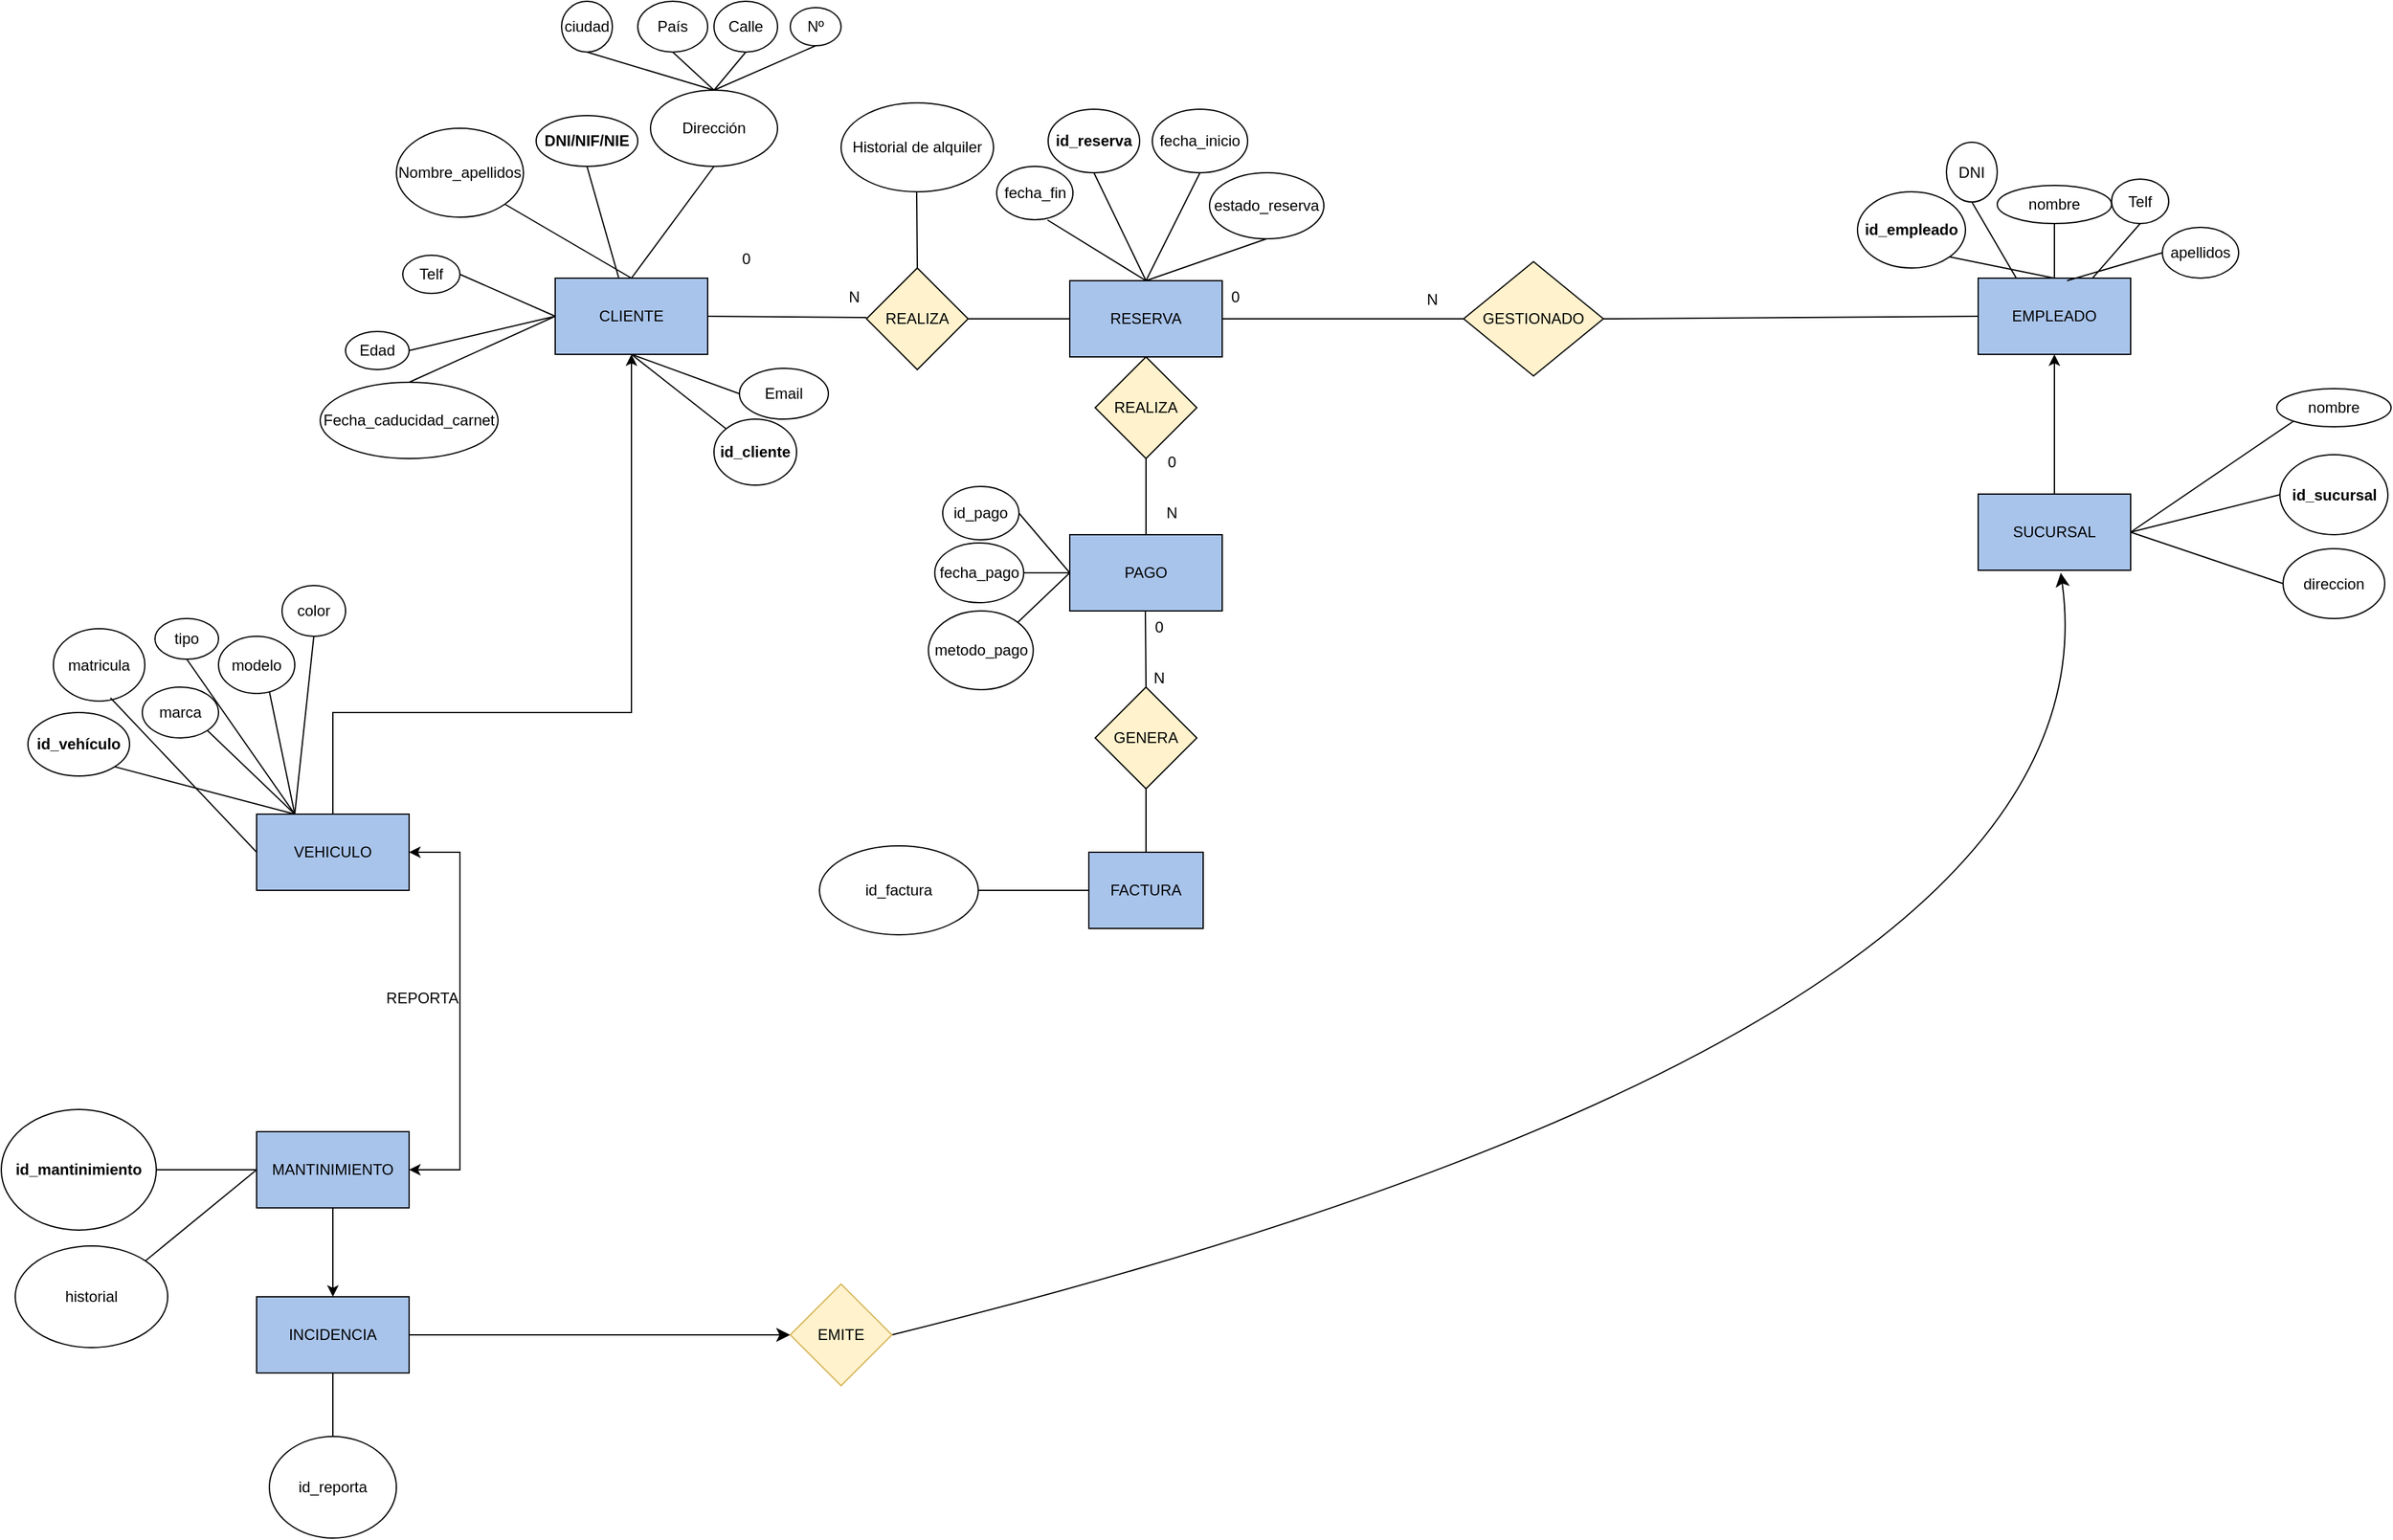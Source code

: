 <mxfile version="27.0.5">
  <diagram id="R2lEEEUBdFMjLlhIrx00" name="Page-1">
    <mxGraphModel dx="2791" dy="1184" grid="1" gridSize="10" guides="1" tooltips="1" connect="1" arrows="1" fold="1" page="1" pageScale="1" pageWidth="850" pageHeight="1100" math="0" shadow="0" extFonts="Permanent Marker^https://fonts.googleapis.com/css?family=Permanent+Marker">
      <root>
        <mxCell id="0" />
        <mxCell id="1" parent="0" />
        <mxCell id="V3qszUc2DDFbUSEGO7iu-2" value="CLIENTE" style="rounded=0;whiteSpace=wrap;html=1;fillColor=#A9C4EB;" parent="1" vertex="1">
          <mxGeometry x="155" y="238" width="120" height="60" as="geometry" />
        </mxCell>
        <mxCell id="V3qszUc2DDFbUSEGO7iu-3" value="Dirección" style="ellipse;whiteSpace=wrap;html=1;" parent="1" vertex="1">
          <mxGeometry x="230" y="90" width="100" height="60" as="geometry" />
        </mxCell>
        <mxCell id="V3qszUc2DDFbUSEGO7iu-5" value="&lt;b&gt;DNI/NIF/NIE&lt;/b&gt;" style="ellipse;whiteSpace=wrap;html=1;" parent="1" vertex="1">
          <mxGeometry x="140" y="110" width="80" height="40" as="geometry" />
        </mxCell>
        <mxCell id="V3qszUc2DDFbUSEGO7iu-6" value="Nombre_apellidos" style="ellipse;whiteSpace=wrap;html=1;" parent="1" vertex="1">
          <mxGeometry x="30" y="120" width="100" height="70" as="geometry" />
        </mxCell>
        <mxCell id="V3qszUc2DDFbUSEGO7iu-7" value="Telf" style="ellipse;whiteSpace=wrap;html=1;" parent="1" vertex="1">
          <mxGeometry x="35" y="220" width="45" height="30" as="geometry" />
        </mxCell>
        <mxCell id="V3qszUc2DDFbUSEGO7iu-8" value="Email" style="ellipse;whiteSpace=wrap;html=1;" parent="1" vertex="1">
          <mxGeometry x="300" y="309" width="70" height="40" as="geometry" />
        </mxCell>
        <mxCell id="V3qszUc2DDFbUSEGO7iu-9" value="Fecha_caducidad_carnet" style="ellipse;whiteSpace=wrap;html=1;" parent="1" vertex="1">
          <mxGeometry x="-30" y="320" width="140" height="60" as="geometry" />
        </mxCell>
        <mxCell id="V3qszUc2DDFbUSEGO7iu-10" value="Edad" style="ellipse;whiteSpace=wrap;html=1;" parent="1" vertex="1">
          <mxGeometry x="-10" y="280" width="50" height="30" as="geometry" />
        </mxCell>
        <mxCell id="V3qszUc2DDFbUSEGO7iu-13" value="" style="endArrow=none;html=1;rounded=0;entryX=0.5;entryY=1;entryDx=0;entryDy=0;exitX=0.5;exitY=0;exitDx=0;exitDy=0;" parent="1" source="V3qszUc2DDFbUSEGO7iu-2" target="V3qszUc2DDFbUSEGO7iu-3" edge="1">
          <mxGeometry width="50" height="50" relative="1" as="geometry">
            <mxPoint x="220" y="240" as="sourcePoint" />
            <mxPoint x="270" y="190" as="targetPoint" />
          </mxGeometry>
        </mxCell>
        <mxCell id="V3qszUc2DDFbUSEGO7iu-14" value="" style="endArrow=none;html=1;rounded=0;exitX=0.417;exitY=0;exitDx=0;exitDy=0;exitPerimeter=0;entryX=0.5;entryY=1;entryDx=0;entryDy=0;" parent="1" source="V3qszUc2DDFbUSEGO7iu-2" target="V3qszUc2DDFbUSEGO7iu-5" edge="1">
          <mxGeometry width="50" height="50" relative="1" as="geometry">
            <mxPoint x="200" y="230" as="sourcePoint" />
            <mxPoint x="160" y="150" as="targetPoint" />
          </mxGeometry>
        </mxCell>
        <mxCell id="V3qszUc2DDFbUSEGO7iu-15" value="" style="endArrow=none;html=1;rounded=0;exitX=0;exitY=0.5;exitDx=0;exitDy=0;entryX=0.5;entryY=1;entryDx=0;entryDy=0;" parent="1" source="V3qszUc2DDFbUSEGO7iu-8" target="V3qszUc2DDFbUSEGO7iu-2" edge="1">
          <mxGeometry width="50" height="50" relative="1" as="geometry">
            <mxPoint x="210" y="370" as="sourcePoint" />
            <mxPoint x="220" y="300" as="targetPoint" />
          </mxGeometry>
        </mxCell>
        <mxCell id="V3qszUc2DDFbUSEGO7iu-16" value="" style="endArrow=none;html=1;rounded=0;exitX=0.5;exitY=0;exitDx=0;exitDy=0;entryX=0;entryY=0.5;entryDx=0;entryDy=0;" parent="1" source="V3qszUc2DDFbUSEGO7iu-9" target="V3qszUc2DDFbUSEGO7iu-2" edge="1">
          <mxGeometry width="50" height="50" relative="1" as="geometry">
            <mxPoint x="185" y="370" as="sourcePoint" />
            <mxPoint x="175" y="300" as="targetPoint" />
          </mxGeometry>
        </mxCell>
        <mxCell id="V3qszUc2DDFbUSEGO7iu-17" value="" style="endArrow=none;html=1;rounded=0;entryX=0;entryY=0.5;entryDx=0;entryDy=0;exitX=1;exitY=0.5;exitDx=0;exitDy=0;" parent="1" source="V3qszUc2DDFbUSEGO7iu-10" target="V3qszUc2DDFbUSEGO7iu-2" edge="1">
          <mxGeometry width="50" height="50" relative="1" as="geometry">
            <mxPoint x="105" y="300" as="sourcePoint" />
            <mxPoint x="145" y="280" as="targetPoint" />
          </mxGeometry>
        </mxCell>
        <mxCell id="V3qszUc2DDFbUSEGO7iu-18" value="" style="endArrow=none;html=1;rounded=0;entryX=0;entryY=0.5;entryDx=0;entryDy=0;exitX=1;exitY=0.5;exitDx=0;exitDy=0;" parent="1" source="V3qszUc2DDFbUSEGO7iu-7" target="V3qszUc2DDFbUSEGO7iu-2" edge="1">
          <mxGeometry width="50" height="50" relative="1" as="geometry">
            <mxPoint x="105" y="244.5" as="sourcePoint" />
            <mxPoint x="185" y="244.5" as="targetPoint" />
          </mxGeometry>
        </mxCell>
        <mxCell id="V3qszUc2DDFbUSEGO7iu-19" value="" style="endArrow=none;html=1;rounded=0;exitX=0.5;exitY=0;exitDx=0;exitDy=0;entryX=1;entryY=1;entryDx=0;entryDy=0;" parent="1" source="V3qszUc2DDFbUSEGO7iu-2" target="V3qszUc2DDFbUSEGO7iu-6" edge="1">
          <mxGeometry width="50" height="50" relative="1" as="geometry">
            <mxPoint x="120" y="250" as="sourcePoint" />
            <mxPoint x="80" y="190" as="targetPoint" />
          </mxGeometry>
        </mxCell>
        <mxCell id="V3qszUc2DDFbUSEGO7iu-20" value="REALIZA" style="rhombus;whiteSpace=wrap;html=1;fillColor=#FFF2CC;" parent="1" vertex="1">
          <mxGeometry x="400" y="230" width="80" height="80" as="geometry" />
        </mxCell>
        <mxCell id="V3qszUc2DDFbUSEGO7iu-21" value="Historial de alquiler" style="ellipse;whiteSpace=wrap;html=1;" parent="1" vertex="1">
          <mxGeometry x="380" y="100" width="120" height="70" as="geometry" />
        </mxCell>
        <mxCell id="V3qszUc2DDFbUSEGO7iu-22" value="" style="endArrow=none;html=1;rounded=0;" parent="1" edge="1">
          <mxGeometry width="50" height="50" relative="1" as="geometry">
            <mxPoint x="440" y="230" as="sourcePoint" />
            <mxPoint x="439.5" y="170" as="targetPoint" />
          </mxGeometry>
        </mxCell>
        <mxCell id="V3qszUc2DDFbUSEGO7iu-23" value="" style="endArrow=none;html=1;rounded=0;entryX=1;entryY=0.5;entryDx=0;entryDy=0;" parent="1" target="V3qszUc2DDFbUSEGO7iu-2" edge="1">
          <mxGeometry width="50" height="50" relative="1" as="geometry">
            <mxPoint x="400" y="269" as="sourcePoint" />
            <mxPoint x="280" y="269" as="targetPoint" />
          </mxGeometry>
        </mxCell>
        <mxCell id="V3qszUc2DDFbUSEGO7iu-24" value="0" style="text;html=1;align=center;verticalAlign=middle;resizable=0;points=[];autosize=1;strokeColor=none;fillColor=none;" parent="1" vertex="1">
          <mxGeometry x="290" y="208" width="30" height="30" as="geometry" />
        </mxCell>
        <mxCell id="V3qszUc2DDFbUSEGO7iu-25" value="N" style="text;html=1;align=center;verticalAlign=middle;resizable=0;points=[];autosize=1;strokeColor=none;fillColor=none;" parent="1" vertex="1">
          <mxGeometry x="375" y="238" width="30" height="30" as="geometry" />
        </mxCell>
        <mxCell id="V3qszUc2DDFbUSEGO7iu-27" value="RESERVA" style="rounded=0;whiteSpace=wrap;html=1;fillColor=#A9C4EB;" parent="1" vertex="1">
          <mxGeometry x="560" y="240" width="120" height="60" as="geometry" />
        </mxCell>
        <mxCell id="V3qszUc2DDFbUSEGO7iu-28" value="" style="endArrow=none;html=1;rounded=0;entryX=0;entryY=0.5;entryDx=0;entryDy=0;" parent="1" source="V3qszUc2DDFbUSEGO7iu-20" target="V3qszUc2DDFbUSEGO7iu-27" edge="1">
          <mxGeometry width="50" height="50" relative="1" as="geometry">
            <mxPoint x="460" y="320" as="sourcePoint" />
            <mxPoint x="510" y="270" as="targetPoint" />
          </mxGeometry>
        </mxCell>
        <mxCell id="V3qszUc2DDFbUSEGO7iu-29" value="REALIZA" style="rhombus;whiteSpace=wrap;html=1;fillColor=#FFF2CC;" parent="1" vertex="1">
          <mxGeometry x="580" y="300" width="80" height="80" as="geometry" />
        </mxCell>
        <mxCell id="V3qszUc2DDFbUSEGO7iu-30" value="PAGO" style="rounded=0;whiteSpace=wrap;html=1;fillColor=#A9C4EB;" parent="1" vertex="1">
          <mxGeometry x="560" y="440" width="120" height="60" as="geometry" />
        </mxCell>
        <mxCell id="V3qszUc2DDFbUSEGO7iu-31" value="" style="endArrow=none;html=1;rounded=0;exitX=0.5;exitY=0;exitDx=0;exitDy=0;" parent="1" source="V3qszUc2DDFbUSEGO7iu-30" edge="1">
          <mxGeometry width="50" height="50" relative="1" as="geometry">
            <mxPoint x="570" y="430" as="sourcePoint" />
            <mxPoint x="620" y="380" as="targetPoint" />
          </mxGeometry>
        </mxCell>
        <mxCell id="V3qszUc2DDFbUSEGO7iu-32" value="0" style="text;html=1;align=center;verticalAlign=middle;resizable=0;points=[];autosize=1;strokeColor=none;fillColor=none;" parent="1" vertex="1">
          <mxGeometry x="625" y="368" width="30" height="30" as="geometry" />
        </mxCell>
        <mxCell id="V3qszUc2DDFbUSEGO7iu-33" value="N" style="text;html=1;align=center;verticalAlign=middle;resizable=0;points=[];autosize=1;strokeColor=none;fillColor=none;" parent="1" vertex="1">
          <mxGeometry x="625" y="408" width="30" height="30" as="geometry" />
        </mxCell>
        <mxCell id="V3qszUc2DDFbUSEGO7iu-34" value="GENERA" style="rhombus;whiteSpace=wrap;html=1;fillColor=#FFF2CC;" parent="1" vertex="1">
          <mxGeometry x="580" y="560" width="80" height="80" as="geometry" />
        </mxCell>
        <mxCell id="V3qszUc2DDFbUSEGO7iu-35" value="" style="endArrow=none;html=1;rounded=0;exitX=0.5;exitY=0;exitDx=0;exitDy=0;" parent="1" source="V3qszUc2DDFbUSEGO7iu-34" edge="1">
          <mxGeometry width="50" height="50" relative="1" as="geometry">
            <mxPoint x="619.5" y="560" as="sourcePoint" />
            <mxPoint x="619.5" y="500" as="targetPoint" />
          </mxGeometry>
        </mxCell>
        <mxCell id="V3qszUc2DDFbUSEGO7iu-36" value="0" style="text;html=1;align=center;verticalAlign=middle;resizable=0;points=[];autosize=1;strokeColor=none;fillColor=none;" parent="1" vertex="1">
          <mxGeometry x="615" y="498" width="30" height="30" as="geometry" />
        </mxCell>
        <mxCell id="V3qszUc2DDFbUSEGO7iu-37" value="N" style="text;html=1;align=center;verticalAlign=middle;resizable=0;points=[];autosize=1;strokeColor=none;fillColor=none;" parent="1" vertex="1">
          <mxGeometry x="615" y="538" width="30" height="30" as="geometry" />
        </mxCell>
        <mxCell id="V3qszUc2DDFbUSEGO7iu-43" value="FACTURA" style="rounded=0;whiteSpace=wrap;html=1;fillColor=#A9C4EB;" parent="1" vertex="1">
          <mxGeometry x="575" y="690" width="90" height="60" as="geometry" />
        </mxCell>
        <mxCell id="V3qszUc2DDFbUSEGO7iu-44" value="id_factura" style="ellipse;whiteSpace=wrap;html=1;" parent="1" vertex="1">
          <mxGeometry x="363" y="685" width="125" height="70" as="geometry" />
        </mxCell>
        <mxCell id="V3qszUc2DDFbUSEGO7iu-47" value="" style="endArrow=none;html=1;rounded=0;exitX=1;exitY=0.5;exitDx=0;exitDy=0;entryX=0;entryY=0.5;entryDx=0;entryDy=0;" parent="1" source="V3qszUc2DDFbUSEGO7iu-44" target="V3qszUc2DDFbUSEGO7iu-43" edge="1">
          <mxGeometry width="50" height="50" relative="1" as="geometry">
            <mxPoint x="460" y="620" as="sourcePoint" />
            <mxPoint x="510" y="570" as="targetPoint" />
          </mxGeometry>
        </mxCell>
        <mxCell id="V3qszUc2DDFbUSEGO7iu-53" value="EMPLEADO" style="rounded=0;whiteSpace=wrap;html=1;fillColor=#A9C4EB;" parent="1" vertex="1">
          <mxGeometry x="1275" y="238" width="120" height="60" as="geometry" />
        </mxCell>
        <mxCell id="V3qszUc2DDFbUSEGO7iu-54" value="GESTIONADO" style="rhombus;whiteSpace=wrap;html=1;fillColor=#FFF2CC;" parent="1" vertex="1">
          <mxGeometry x="870" y="225" width="110" height="90" as="geometry" />
        </mxCell>
        <mxCell id="V3qszUc2DDFbUSEGO7iu-55" value="" style="endArrow=none;html=1;rounded=0;exitX=1;exitY=0.5;exitDx=0;exitDy=0;entryX=0;entryY=0.5;entryDx=0;entryDy=0;" parent="1" source="V3qszUc2DDFbUSEGO7iu-27" target="V3qszUc2DDFbUSEGO7iu-54" edge="1">
          <mxGeometry width="50" height="50" relative="1" as="geometry">
            <mxPoint x="930" y="560" as="sourcePoint" />
            <mxPoint x="980" y="510" as="targetPoint" />
          </mxGeometry>
        </mxCell>
        <mxCell id="V3qszUc2DDFbUSEGO7iu-56" value="0" style="text;html=1;align=center;verticalAlign=middle;resizable=0;points=[];autosize=1;strokeColor=none;fillColor=none;" parent="1" vertex="1">
          <mxGeometry x="675" y="238" width="30" height="30" as="geometry" />
        </mxCell>
        <mxCell id="V3qszUc2DDFbUSEGO7iu-57" value="N" style="text;html=1;align=center;verticalAlign=middle;resizable=0;points=[];autosize=1;strokeColor=none;fillColor=none;" parent="1" vertex="1">
          <mxGeometry x="830" y="240" width="30" height="30" as="geometry" />
        </mxCell>
        <mxCell id="V3qszUc2DDFbUSEGO7iu-60" value="" style="endArrow=none;html=1;rounded=0;exitX=1;exitY=0.5;exitDx=0;exitDy=0;entryX=0;entryY=0.5;entryDx=0;entryDy=0;" parent="1" source="V3qszUc2DDFbUSEGO7iu-54" target="V3qszUc2DDFbUSEGO7iu-53" edge="1">
          <mxGeometry width="50" height="50" relative="1" as="geometry">
            <mxPoint x="1060" y="440" as="sourcePoint" />
            <mxPoint x="1110" y="390" as="targetPoint" />
          </mxGeometry>
        </mxCell>
        <mxCell id="V3qszUc2DDFbUSEGO7iu-61" value="&lt;b&gt;id_empleado&lt;/b&gt;" style="ellipse;whiteSpace=wrap;html=1;" parent="1" vertex="1">
          <mxGeometry x="1180" y="170" width="85" height="60" as="geometry" />
        </mxCell>
        <mxCell id="V3qszUc2DDFbUSEGO7iu-62" value="nombre" style="ellipse;whiteSpace=wrap;html=1;" parent="1" vertex="1">
          <mxGeometry x="1290" y="165" width="90" height="30" as="geometry" />
        </mxCell>
        <mxCell id="V3qszUc2DDFbUSEGO7iu-63" value="apellidos" style="ellipse;whiteSpace=wrap;html=1;" parent="1" vertex="1">
          <mxGeometry x="1420" y="198" width="60" height="40" as="geometry" />
        </mxCell>
        <mxCell id="V3qszUc2DDFbUSEGO7iu-64" value="DNI" style="ellipse;whiteSpace=wrap;html=1;" parent="1" vertex="1">
          <mxGeometry x="1250" y="131" width="40" height="47" as="geometry" />
        </mxCell>
        <mxCell id="V3qszUc2DDFbUSEGO7iu-65" value="" style="endArrow=none;html=1;rounded=0;exitX=1;exitY=1;exitDx=0;exitDy=0;entryX=0.5;entryY=0;entryDx=0;entryDy=0;" parent="1" source="V3qszUc2DDFbUSEGO7iu-61" target="V3qszUc2DDFbUSEGO7iu-53" edge="1">
          <mxGeometry width="50" height="50" relative="1" as="geometry">
            <mxPoint x="1330" y="220" as="sourcePoint" />
            <mxPoint x="1380" y="170" as="targetPoint" />
          </mxGeometry>
        </mxCell>
        <mxCell id="V3qszUc2DDFbUSEGO7iu-66" value="" style="endArrow=none;html=1;rounded=0;entryX=0.5;entryY=1;entryDx=0;entryDy=0;exitX=0.5;exitY=0;exitDx=0;exitDy=0;" parent="1" source="V3qszUc2DDFbUSEGO7iu-53" target="V3qszUc2DDFbUSEGO7iu-62" edge="1">
          <mxGeometry width="50" height="50" relative="1" as="geometry">
            <mxPoint x="1320" y="237" as="sourcePoint" />
            <mxPoint x="1380" y="170" as="targetPoint" />
          </mxGeometry>
        </mxCell>
        <mxCell id="V3qszUc2DDFbUSEGO7iu-67" value="" style="endArrow=none;html=1;rounded=0;exitX=0.583;exitY=0.033;exitDx=0;exitDy=0;exitPerimeter=0;entryX=0;entryY=0.5;entryDx=0;entryDy=0;" parent="1" source="V3qszUc2DDFbUSEGO7iu-53" target="V3qszUc2DDFbUSEGO7iu-63" edge="1">
          <mxGeometry width="50" height="50" relative="1" as="geometry">
            <mxPoint x="1400" y="240" as="sourcePoint" />
            <mxPoint x="1450" y="190" as="targetPoint" />
          </mxGeometry>
        </mxCell>
        <mxCell id="V3qszUc2DDFbUSEGO7iu-68" value="Telf" style="ellipse;whiteSpace=wrap;html=1;" parent="1" vertex="1">
          <mxGeometry x="1380" y="160" width="45" height="35" as="geometry" />
        </mxCell>
        <mxCell id="V3qszUc2DDFbUSEGO7iu-70" value="" style="endArrow=none;html=1;rounded=0;exitX=0.5;exitY=1;exitDx=0;exitDy=0;entryX=0.25;entryY=0;entryDx=0;entryDy=0;" parent="1" source="V3qszUc2DDFbUSEGO7iu-64" target="V3qszUc2DDFbUSEGO7iu-53" edge="1">
          <mxGeometry width="50" height="50" relative="1" as="geometry">
            <mxPoint x="1275" y="350" as="sourcePoint" />
            <mxPoint x="1325" y="300" as="targetPoint" />
          </mxGeometry>
        </mxCell>
        <mxCell id="V3qszUc2DDFbUSEGO7iu-71" value="" style="endArrow=none;html=1;rounded=0;exitX=0.5;exitY=1;exitDx=0;exitDy=0;entryX=0.75;entryY=0;entryDx=0;entryDy=0;" parent="1" source="V3qszUc2DDFbUSEGO7iu-68" target="V3qszUc2DDFbUSEGO7iu-53" edge="1">
          <mxGeometry width="50" height="50" relative="1" as="geometry">
            <mxPoint x="1280" y="350" as="sourcePoint" />
            <mxPoint x="1320" y="300" as="targetPoint" />
          </mxGeometry>
        </mxCell>
        <mxCell id="V3qszUc2DDFbUSEGO7iu-72" value="País" style="ellipse;whiteSpace=wrap;html=1;" parent="1" vertex="1">
          <mxGeometry x="220" y="20" width="55" height="40" as="geometry" />
        </mxCell>
        <mxCell id="V3qszUc2DDFbUSEGO7iu-73" value="Calle" style="ellipse;whiteSpace=wrap;html=1;" parent="1" vertex="1">
          <mxGeometry x="280" y="20" width="50" height="40" as="geometry" />
        </mxCell>
        <mxCell id="V3qszUc2DDFbUSEGO7iu-74" value="Nº" style="ellipse;whiteSpace=wrap;html=1;" parent="1" vertex="1">
          <mxGeometry x="340" y="25" width="40" height="30" as="geometry" />
        </mxCell>
        <mxCell id="V3qszUc2DDFbUSEGO7iu-76" value="" style="endArrow=none;html=1;rounded=0;exitX=0.5;exitY=0;exitDx=0;exitDy=0;entryX=0.5;entryY=1;entryDx=0;entryDy=0;" parent="1" source="V3qszUc2DDFbUSEGO7iu-3" target="V3qszUc2DDFbUSEGO7iu-72" edge="1">
          <mxGeometry width="50" height="50" relative="1" as="geometry">
            <mxPoint x="980" y="510" as="sourcePoint" />
            <mxPoint x="1030" y="460" as="targetPoint" />
          </mxGeometry>
        </mxCell>
        <mxCell id="V3qszUc2DDFbUSEGO7iu-77" value="" style="endArrow=none;html=1;rounded=0;exitX=0.5;exitY=0;exitDx=0;exitDy=0;entryX=0.5;entryY=1;entryDx=0;entryDy=0;" parent="1" source="V3qszUc2DDFbUSEGO7iu-3" target="V3qszUc2DDFbUSEGO7iu-73" edge="1">
          <mxGeometry width="50" height="50" relative="1" as="geometry">
            <mxPoint x="380" y="100" as="sourcePoint" />
            <mxPoint x="430" y="50" as="targetPoint" />
          </mxGeometry>
        </mxCell>
        <mxCell id="V3qszUc2DDFbUSEGO7iu-78" value="" style="endArrow=none;html=1;rounded=0;exitX=0.5;exitY=0;exitDx=0;exitDy=0;entryX=0.5;entryY=1;entryDx=0;entryDy=0;" parent="1" source="V3qszUc2DDFbUSEGO7iu-3" target="V3qszUc2DDFbUSEGO7iu-74" edge="1">
          <mxGeometry width="50" height="50" relative="1" as="geometry">
            <mxPoint x="350" y="100" as="sourcePoint" />
            <mxPoint x="400" y="50" as="targetPoint" />
          </mxGeometry>
        </mxCell>
        <mxCell id="V3qszUc2DDFbUSEGO7iu-80" value="&lt;b&gt;id_cliente&lt;/b&gt;" style="ellipse;whiteSpace=wrap;html=1;" parent="1" vertex="1">
          <mxGeometry x="280" y="349" width="65" height="52" as="geometry" />
        </mxCell>
        <mxCell id="V3qszUc2DDFbUSEGO7iu-81" value="" style="endArrow=none;html=1;rounded=0;entryX=0.5;entryY=1;entryDx=0;entryDy=0;exitX=0;exitY=0;exitDx=0;exitDy=0;" parent="1" source="V3qszUc2DDFbUSEGO7iu-80" target="V3qszUc2DDFbUSEGO7iu-2" edge="1">
          <mxGeometry width="50" height="50" relative="1" as="geometry">
            <mxPoint x="110" y="600" as="sourcePoint" />
            <mxPoint x="160" y="550" as="targetPoint" />
          </mxGeometry>
        </mxCell>
        <mxCell id="V3qszUc2DDFbUSEGO7iu-82" value="&lt;b&gt;id_reserva&lt;/b&gt;" style="ellipse;whiteSpace=wrap;html=1;" parent="1" vertex="1">
          <mxGeometry x="543" y="105" width="72" height="50" as="geometry" />
        </mxCell>
        <mxCell id="V3qszUc2DDFbUSEGO7iu-83" value="fecha_inicio" style="ellipse;whiteSpace=wrap;html=1;" parent="1" vertex="1">
          <mxGeometry x="625" y="105" width="75" height="50" as="geometry" />
        </mxCell>
        <mxCell id="V3qszUc2DDFbUSEGO7iu-84" value="fecha_fin" style="ellipse;whiteSpace=wrap;html=1;" parent="1" vertex="1">
          <mxGeometry x="502.5" y="150" width="60" height="42" as="geometry" />
        </mxCell>
        <mxCell id="V3qszUc2DDFbUSEGO7iu-85" value="estado_reserva" style="ellipse;whiteSpace=wrap;html=1;" parent="1" vertex="1">
          <mxGeometry x="670" y="155" width="90" height="52" as="geometry" />
        </mxCell>
        <mxCell id="V3qszUc2DDFbUSEGO7iu-87" value="" style="endArrow=none;html=1;rounded=0;entryX=0.5;entryY=1;entryDx=0;entryDy=0;exitX=0.5;exitY=0;exitDx=0;exitDy=0;" parent="1" source="V3qszUc2DDFbUSEGO7iu-27" target="V3qszUc2DDFbUSEGO7iu-83" edge="1">
          <mxGeometry width="50" height="50" relative="1" as="geometry">
            <mxPoint x="560" y="230" as="sourcePoint" />
            <mxPoint x="610" y="180" as="targetPoint" />
          </mxGeometry>
        </mxCell>
        <mxCell id="V3qszUc2DDFbUSEGO7iu-88" value="" style="endArrow=none;html=1;rounded=0;entryX=0.5;entryY=1;entryDx=0;entryDy=0;exitX=0.5;exitY=0;exitDx=0;exitDy=0;" parent="1" source="V3qszUc2DDFbUSEGO7iu-27" target="V3qszUc2DDFbUSEGO7iu-82" edge="1">
          <mxGeometry width="50" height="50" relative="1" as="geometry">
            <mxPoint x="550" y="240" as="sourcePoint" />
            <mxPoint x="600" y="190" as="targetPoint" />
          </mxGeometry>
        </mxCell>
        <mxCell id="V3qszUc2DDFbUSEGO7iu-89" value="" style="endArrow=none;html=1;rounded=0;entryX=0.5;entryY=1;entryDx=0;entryDy=0;exitX=0.5;exitY=0;exitDx=0;exitDy=0;" parent="1" source="V3qszUc2DDFbUSEGO7iu-27" target="V3qszUc2DDFbUSEGO7iu-85" edge="1">
          <mxGeometry width="50" height="50" relative="1" as="geometry">
            <mxPoint x="520" y="250" as="sourcePoint" />
            <mxPoint x="570" y="200" as="targetPoint" />
          </mxGeometry>
        </mxCell>
        <mxCell id="V3qszUc2DDFbUSEGO7iu-90" value="" style="endArrow=none;html=1;rounded=0;entryX=0.667;entryY=1.006;entryDx=0;entryDy=0;entryPerimeter=0;exitX=0.5;exitY=0;exitDx=0;exitDy=0;" parent="1" source="V3qszUc2DDFbUSEGO7iu-27" target="V3qszUc2DDFbUSEGO7iu-84" edge="1">
          <mxGeometry width="50" height="50" relative="1" as="geometry">
            <mxPoint x="500" y="270" as="sourcePoint" />
            <mxPoint x="550" y="220" as="targetPoint" />
          </mxGeometry>
        </mxCell>
        <mxCell id="V3qszUc2DDFbUSEGO7iu-119" style="edgeStyle=orthogonalEdgeStyle;rounded=0;orthogonalLoop=1;jettySize=auto;html=1;exitX=0.5;exitY=0;exitDx=0;exitDy=0;entryX=0.5;entryY=1;entryDx=0;entryDy=0;" parent="1" source="V3qszUc2DDFbUSEGO7iu-91" target="V3qszUc2DDFbUSEGO7iu-2" edge="1">
          <mxGeometry relative="1" as="geometry">
            <Array as="points">
              <mxPoint x="-20" y="580" />
              <mxPoint x="215" y="580" />
            </Array>
          </mxGeometry>
        </mxCell>
        <mxCell id="V3qszUc2DDFbUSEGO7iu-91" value="VEHICULO" style="rounded=0;whiteSpace=wrap;html=1;fillColor=#A9C4EB;" parent="1" vertex="1">
          <mxGeometry x="-80" y="660" width="120" height="60" as="geometry" />
        </mxCell>
        <mxCell id="V3qszUc2DDFbUSEGO7iu-93" value="&lt;b&gt;id_vehículo&lt;/b&gt;" style="ellipse;whiteSpace=wrap;html=1;" parent="1" vertex="1">
          <mxGeometry x="-260" y="580" width="80" height="50" as="geometry" />
        </mxCell>
        <mxCell id="V3qszUc2DDFbUSEGO7iu-94" value="marca" style="ellipse;whiteSpace=wrap;html=1;" parent="1" vertex="1">
          <mxGeometry x="-170" y="560" width="60" height="40" as="geometry" />
        </mxCell>
        <mxCell id="V3qszUc2DDFbUSEGO7iu-95" value="modelo" style="ellipse;whiteSpace=wrap;html=1;" parent="1" vertex="1">
          <mxGeometry x="-110" y="520" width="60" height="45" as="geometry" />
        </mxCell>
        <mxCell id="V3qszUc2DDFbUSEGO7iu-96" value="matricula" style="ellipse;whiteSpace=wrap;html=1;" parent="1" vertex="1">
          <mxGeometry x="-240" y="514" width="72" height="57" as="geometry" />
        </mxCell>
        <mxCell id="V3qszUc2DDFbUSEGO7iu-97" value="color" style="ellipse;whiteSpace=wrap;html=1;" parent="1" vertex="1">
          <mxGeometry x="-60" y="480" width="50" height="40" as="geometry" />
        </mxCell>
        <mxCell id="V3qszUc2DDFbUSEGO7iu-98" value="tipo" style="ellipse;whiteSpace=wrap;html=1;" parent="1" vertex="1">
          <mxGeometry x="-160" y="506" width="50" height="32" as="geometry" />
        </mxCell>
        <mxCell id="V3qszUc2DDFbUSEGO7iu-104" value="" style="endArrow=none;html=1;rounded=0;exitX=0.25;exitY=0;exitDx=0;exitDy=0;entryX=1;entryY=1;entryDx=0;entryDy=0;" parent="1" source="V3qszUc2DDFbUSEGO7iu-91" target="V3qszUc2DDFbUSEGO7iu-93" edge="1">
          <mxGeometry width="50" height="50" relative="1" as="geometry">
            <mxPoint x="50" y="510" as="sourcePoint" />
            <mxPoint x="100" y="460" as="targetPoint" />
          </mxGeometry>
        </mxCell>
        <mxCell id="V3qszUc2DDFbUSEGO7iu-105" value="" style="endArrow=none;html=1;rounded=0;exitX=1;exitY=1;exitDx=0;exitDy=0;entryX=0.25;entryY=0;entryDx=0;entryDy=0;" parent="1" source="V3qszUc2DDFbUSEGO7iu-94" target="V3qszUc2DDFbUSEGO7iu-91" edge="1">
          <mxGeometry width="50" height="50" relative="1" as="geometry">
            <mxPoint x="90" y="540" as="sourcePoint" />
            <mxPoint x="140" y="490" as="targetPoint" />
          </mxGeometry>
        </mxCell>
        <mxCell id="V3qszUc2DDFbUSEGO7iu-106" value="" style="endArrow=none;html=1;rounded=0;exitX=0.625;exitY=0.956;exitDx=0;exitDy=0;exitPerimeter=0;entryX=0;entryY=0.5;entryDx=0;entryDy=0;" parent="1" source="V3qszUc2DDFbUSEGO7iu-96" target="V3qszUc2DDFbUSEGO7iu-91" edge="1">
          <mxGeometry width="50" height="50" relative="1" as="geometry">
            <mxPoint x="130" y="620" as="sourcePoint" />
            <mxPoint x="180" y="570" as="targetPoint" />
          </mxGeometry>
        </mxCell>
        <mxCell id="V3qszUc2DDFbUSEGO7iu-107" value="" style="endArrow=none;html=1;rounded=0;exitX=0.5;exitY=1;exitDx=0;exitDy=0;entryX=0.25;entryY=0;entryDx=0;entryDy=0;" parent="1" source="V3qszUc2DDFbUSEGO7iu-98" target="V3qszUc2DDFbUSEGO7iu-91" edge="1">
          <mxGeometry width="50" height="50" relative="1" as="geometry">
            <mxPoint x="60" y="610" as="sourcePoint" />
            <mxPoint x="110" y="560" as="targetPoint" />
          </mxGeometry>
        </mxCell>
        <mxCell id="V3qszUc2DDFbUSEGO7iu-108" value="" style="endArrow=none;html=1;rounded=0;entryX=0.5;entryY=1;entryDx=0;entryDy=0;exitX=0.25;exitY=0;exitDx=0;exitDy=0;" parent="1" source="V3qszUc2DDFbUSEGO7iu-91" target="V3qszUc2DDFbUSEGO7iu-97" edge="1">
          <mxGeometry width="50" height="50" relative="1" as="geometry">
            <mxPoint x="20" y="620" as="sourcePoint" />
            <mxPoint x="70" y="570" as="targetPoint" />
          </mxGeometry>
        </mxCell>
        <mxCell id="V3qszUc2DDFbUSEGO7iu-109" value="" style="endArrow=none;html=1;rounded=0;exitX=0.667;exitY=0.967;exitDx=0;exitDy=0;exitPerimeter=0;entryX=0.25;entryY=0;entryDx=0;entryDy=0;" parent="1" source="V3qszUc2DDFbUSEGO7iu-95" target="V3qszUc2DDFbUSEGO7iu-91" edge="1">
          <mxGeometry width="50" height="50" relative="1" as="geometry">
            <mxPoint x="-10" y="620" as="sourcePoint" />
            <mxPoint x="40" y="570" as="targetPoint" />
          </mxGeometry>
        </mxCell>
        <mxCell id="V3qszUc2DDFbUSEGO7iu-120" style="edgeStyle=orthogonalEdgeStyle;rounded=0;orthogonalLoop=1;jettySize=auto;html=1;exitX=0.5;exitY=1;exitDx=0;exitDy=0;entryX=0.5;entryY=0;entryDx=0;entryDy=0;" parent="1" source="V3qszUc2DDFbUSEGO7iu-110" target="V3qszUc2DDFbUSEGO7iu-113" edge="1">
          <mxGeometry relative="1" as="geometry" />
        </mxCell>
        <mxCell id="V3qszUc2DDFbUSEGO7iu-110" value="MANTINIMIENTO" style="rounded=0;whiteSpace=wrap;html=1;fillColor=#A9C4EB;" parent="1" vertex="1">
          <mxGeometry x="-80" y="910" width="120" height="60" as="geometry" />
        </mxCell>
        <mxCell id="V3qszUc2DDFbUSEGO7iu-111" value="&lt;b&gt;id_mantinimiento&lt;/b&gt;" style="ellipse;whiteSpace=wrap;html=1;" parent="1" vertex="1">
          <mxGeometry x="-281" y="892.5" width="122" height="95" as="geometry" />
        </mxCell>
        <mxCell id="V3qszUc2DDFbUSEGO7iu-112" value="" style="endArrow=none;html=1;rounded=0;exitX=1;exitY=0.5;exitDx=0;exitDy=0;entryX=0;entryY=0.5;entryDx=0;entryDy=0;" parent="1" source="V3qszUc2DDFbUSEGO7iu-111" target="V3qszUc2DDFbUSEGO7iu-110" edge="1">
          <mxGeometry width="50" height="50" relative="1" as="geometry">
            <mxPoint x="-130" y="990" as="sourcePoint" />
            <mxPoint x="-80" y="940" as="targetPoint" />
          </mxGeometry>
        </mxCell>
        <mxCell id="bRxvMcQ0jLsNjaqWg4bf-6" style="edgeStyle=none;curved=1;rounded=0;orthogonalLoop=1;jettySize=auto;html=1;exitX=1;exitY=0.5;exitDx=0;exitDy=0;entryX=0;entryY=0.5;entryDx=0;entryDy=0;fontSize=12;startSize=8;endSize=8;" edge="1" parent="1" source="V3qszUc2DDFbUSEGO7iu-113" target="bRxvMcQ0jLsNjaqWg4bf-4">
          <mxGeometry relative="1" as="geometry" />
        </mxCell>
        <mxCell id="V3qszUc2DDFbUSEGO7iu-113" value="INCIDENCIA" style="rounded=0;whiteSpace=wrap;html=1;fillColor=#A9C4EB;" parent="1" vertex="1">
          <mxGeometry x="-80" y="1040" width="120" height="60" as="geometry" />
        </mxCell>
        <mxCell id="V3qszUc2DDFbUSEGO7iu-114" value="" style="endArrow=none;html=1;rounded=0;exitX=0.5;exitY=0;exitDx=0;exitDy=0;entryX=0.5;entryY=1;entryDx=0;entryDy=0;" parent="1" source="V3qszUc2DDFbUSEGO7iu-115" target="V3qszUc2DDFbUSEGO7iu-113" edge="1">
          <mxGeometry width="50" height="50" relative="1" as="geometry">
            <mxPoint x="50" y="1140" as="sourcePoint" />
            <mxPoint x="100" y="1090" as="targetPoint" />
          </mxGeometry>
        </mxCell>
        <mxCell id="V3qszUc2DDFbUSEGO7iu-115" value="id_reporta" style="ellipse;whiteSpace=wrap;html=1;" parent="1" vertex="1">
          <mxGeometry x="-70" y="1150" width="100" height="80" as="geometry" />
        </mxCell>
        <mxCell id="V3qszUc2DDFbUSEGO7iu-117" value="" style="endArrow=classic;startArrow=classic;html=1;rounded=0;entryX=1;entryY=0.5;entryDx=0;entryDy=0;" parent="1" source="V3qszUc2DDFbUSEGO7iu-110" target="V3qszUc2DDFbUSEGO7iu-91" edge="1">
          <mxGeometry width="50" height="50" relative="1" as="geometry">
            <mxPoint x="40.0" y="940" as="sourcePoint" />
            <mxPoint x="40.0" y="810" as="targetPoint" />
            <Array as="points">
              <mxPoint x="80" y="940" />
              <mxPoint x="80" y="690" />
            </Array>
          </mxGeometry>
        </mxCell>
        <mxCell id="V3qszUc2DDFbUSEGO7iu-118" value="REPORTA" style="text;html=1;align=center;verticalAlign=middle;resizable=0;points=[];autosize=1;strokeColor=none;fillColor=none;" parent="1" vertex="1">
          <mxGeometry x="10" y="790" width="80" height="30" as="geometry" />
        </mxCell>
        <mxCell id="V3qszUc2DDFbUSEGO7iu-121" value="id_pago" style="ellipse;whiteSpace=wrap;html=1;" parent="1" vertex="1">
          <mxGeometry x="460" y="402" width="60" height="42" as="geometry" />
        </mxCell>
        <mxCell id="V3qszUc2DDFbUSEGO7iu-122" value="fecha_pago" style="ellipse;whiteSpace=wrap;html=1;" parent="1" vertex="1">
          <mxGeometry x="453.75" y="446.5" width="70" height="47" as="geometry" />
        </mxCell>
        <mxCell id="V3qszUc2DDFbUSEGO7iu-124" value="" style="endArrow=none;html=1;rounded=0;exitX=1;exitY=0.5;exitDx=0;exitDy=0;entryX=0;entryY=0.5;entryDx=0;entryDy=0;" parent="1" source="V3qszUc2DDFbUSEGO7iu-122" target="V3qszUc2DDFbUSEGO7iu-30" edge="1">
          <mxGeometry width="50" height="50" relative="1" as="geometry">
            <mxPoint x="590" y="510" as="sourcePoint" />
            <mxPoint x="640" y="460" as="targetPoint" />
          </mxGeometry>
        </mxCell>
        <mxCell id="V3qszUc2DDFbUSEGO7iu-125" value="" style="endArrow=none;html=1;rounded=0;exitX=1;exitY=0.5;exitDx=0;exitDy=0;entryX=0;entryY=0.5;entryDx=0;entryDy=0;" parent="1" source="V3qszUc2DDFbUSEGO7iu-121" target="V3qszUc2DDFbUSEGO7iu-30" edge="1">
          <mxGeometry width="50" height="50" relative="1" as="geometry">
            <mxPoint x="590" y="510" as="sourcePoint" />
            <mxPoint x="640" y="460" as="targetPoint" />
          </mxGeometry>
        </mxCell>
        <mxCell id="V3qszUc2DDFbUSEGO7iu-136" style="edgeStyle=orthogonalEdgeStyle;rounded=0;orthogonalLoop=1;jettySize=auto;html=1;exitX=0.5;exitY=0;exitDx=0;exitDy=0;entryX=0.5;entryY=1;entryDx=0;entryDy=0;" parent="1" source="V3qszUc2DDFbUSEGO7iu-126" target="V3qszUc2DDFbUSEGO7iu-53" edge="1">
          <mxGeometry relative="1" as="geometry" />
        </mxCell>
        <mxCell id="V3qszUc2DDFbUSEGO7iu-126" value="SUCURSAL" style="rounded=0;whiteSpace=wrap;html=1;fillColor=#A9C4EB;" parent="1" vertex="1">
          <mxGeometry x="1275" y="408" width="120" height="60" as="geometry" />
        </mxCell>
        <mxCell id="V3qszUc2DDFbUSEGO7iu-127" value="&lt;b&gt;id_sucursal&lt;/b&gt;" style="ellipse;whiteSpace=wrap;html=1;" parent="1" vertex="1">
          <mxGeometry x="1512.5" y="377" width="85" height="63" as="geometry" />
        </mxCell>
        <mxCell id="V3qszUc2DDFbUSEGO7iu-128" value="nombre" style="ellipse;whiteSpace=wrap;html=1;" parent="1" vertex="1">
          <mxGeometry x="1510" y="325" width="90" height="30" as="geometry" />
        </mxCell>
        <mxCell id="V3qszUc2DDFbUSEGO7iu-129" value="direccion" style="ellipse;whiteSpace=wrap;html=1;" parent="1" vertex="1">
          <mxGeometry x="1515" y="451" width="80" height="55" as="geometry" />
        </mxCell>
        <mxCell id="V3qszUc2DDFbUSEGO7iu-131" value="ciudad" style="ellipse;whiteSpace=wrap;html=1;" parent="1" vertex="1">
          <mxGeometry x="160" y="20" width="40" height="40" as="geometry" />
        </mxCell>
        <mxCell id="V3qszUc2DDFbUSEGO7iu-132" value="" style="endArrow=none;html=1;rounded=0;exitX=0.5;exitY=1;exitDx=0;exitDy=0;entryX=0.5;entryY=0;entryDx=0;entryDy=0;" parent="1" source="V3qszUc2DDFbUSEGO7iu-131" target="V3qszUc2DDFbUSEGO7iu-3" edge="1">
          <mxGeometry width="50" height="50" relative="1" as="geometry">
            <mxPoint x="450" y="510" as="sourcePoint" />
            <mxPoint x="500" y="460" as="targetPoint" />
          </mxGeometry>
        </mxCell>
        <mxCell id="V3qszUc2DDFbUSEGO7iu-133" value="" style="endArrow=none;html=1;rounded=0;exitX=0;exitY=1;exitDx=0;exitDy=0;entryX=1;entryY=0.5;entryDx=0;entryDy=0;" parent="1" source="V3qszUc2DDFbUSEGO7iu-128" target="V3qszUc2DDFbUSEGO7iu-126" edge="1">
          <mxGeometry width="50" height="50" relative="1" as="geometry">
            <mxPoint x="1370" y="530" as="sourcePoint" />
            <mxPoint x="1420" y="480" as="targetPoint" />
          </mxGeometry>
        </mxCell>
        <mxCell id="V3qszUc2DDFbUSEGO7iu-134" value="" style="endArrow=none;html=1;rounded=0;entryX=0;entryY=0.5;entryDx=0;entryDy=0;exitX=1;exitY=0.5;exitDx=0;exitDy=0;" parent="1" source="V3qszUc2DDFbUSEGO7iu-126" target="V3qszUc2DDFbUSEGO7iu-127" edge="1">
          <mxGeometry width="50" height="50" relative="1" as="geometry">
            <mxPoint x="1450" y="480" as="sourcePoint" />
            <mxPoint x="1500" y="430" as="targetPoint" />
          </mxGeometry>
        </mxCell>
        <mxCell id="V3qszUc2DDFbUSEGO7iu-135" value="" style="endArrow=none;html=1;rounded=0;exitX=1;exitY=0.5;exitDx=0;exitDy=0;entryX=0;entryY=0.5;entryDx=0;entryDy=0;" parent="1" source="V3qszUc2DDFbUSEGO7iu-126" target="V3qszUc2DDFbUSEGO7iu-129" edge="1">
          <mxGeometry width="50" height="50" relative="1" as="geometry">
            <mxPoint x="1410" y="550" as="sourcePoint" />
            <mxPoint x="1460" y="500" as="targetPoint" />
          </mxGeometry>
        </mxCell>
        <mxCell id="V3qszUc2DDFbUSEGO7iu-137" value="metodo_pago" style="ellipse;whiteSpace=wrap;html=1;" parent="1" vertex="1">
          <mxGeometry x="448.75" y="500" width="82.5" height="62" as="geometry" />
        </mxCell>
        <mxCell id="V3qszUc2DDFbUSEGO7iu-138" value="" style="endArrow=none;html=1;rounded=0;exitX=1;exitY=0;exitDx=0;exitDy=0;entryX=0;entryY=0.5;entryDx=0;entryDy=0;" parent="1" source="V3qszUc2DDFbUSEGO7iu-137" target="V3qszUc2DDFbUSEGO7iu-30" edge="1">
          <mxGeometry width="50" height="50" relative="1" as="geometry">
            <mxPoint x="480" y="510" as="sourcePoint" />
            <mxPoint x="530" y="460" as="targetPoint" />
          </mxGeometry>
        </mxCell>
        <mxCell id="bRxvMcQ0jLsNjaqWg4bf-1" value="" style="endArrow=none;html=1;rounded=0;fontSize=12;startSize=8;endSize=8;curved=1;exitX=0.5;exitY=0;exitDx=0;exitDy=0;entryX=0.5;entryY=1;entryDx=0;entryDy=0;" edge="1" parent="1" source="V3qszUc2DDFbUSEGO7iu-43" target="V3qszUc2DDFbUSEGO7iu-34">
          <mxGeometry width="50" height="50" relative="1" as="geometry">
            <mxPoint x="520" y="660" as="sourcePoint" />
            <mxPoint x="570" y="610" as="targetPoint" />
          </mxGeometry>
        </mxCell>
        <mxCell id="bRxvMcQ0jLsNjaqWg4bf-2" value="historial" style="ellipse;whiteSpace=wrap;html=1;" vertex="1" parent="1">
          <mxGeometry x="-270" y="1000" width="120" height="80" as="geometry" />
        </mxCell>
        <mxCell id="bRxvMcQ0jLsNjaqWg4bf-3" value="" style="endArrow=none;html=1;rounded=0;fontSize=12;startSize=8;endSize=8;curved=1;exitX=1;exitY=0;exitDx=0;exitDy=0;entryX=0;entryY=0.5;entryDx=0;entryDy=0;" edge="1" parent="1" source="bRxvMcQ0jLsNjaqWg4bf-2" target="V3qszUc2DDFbUSEGO7iu-110">
          <mxGeometry width="50" height="50" relative="1" as="geometry">
            <mxPoint x="660" y="660" as="sourcePoint" />
            <mxPoint x="710" y="610" as="targetPoint" />
          </mxGeometry>
        </mxCell>
        <mxCell id="bRxvMcQ0jLsNjaqWg4bf-5" style="edgeStyle=none;curved=1;rounded=0;orthogonalLoop=1;jettySize=auto;html=1;exitX=1;exitY=0.5;exitDx=0;exitDy=0;fontSize=12;startSize=8;endSize=8;" edge="1" parent="1" source="bRxvMcQ0jLsNjaqWg4bf-4">
          <mxGeometry relative="1" as="geometry">
            <mxPoint x="1340" y="470" as="targetPoint" />
            <Array as="points">
              <mxPoint x="1390" y="830" />
            </Array>
          </mxGeometry>
        </mxCell>
        <mxCell id="bRxvMcQ0jLsNjaqWg4bf-4" value="EMITE" style="rhombus;whiteSpace=wrap;html=1;fillColor=#fff2cc;strokeColor=#d6b656;" vertex="1" parent="1">
          <mxGeometry x="340" y="1030" width="80" height="80" as="geometry" />
        </mxCell>
      </root>
    </mxGraphModel>
  </diagram>
</mxfile>
